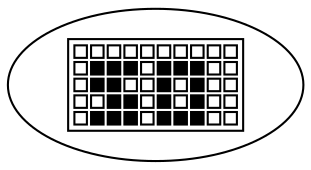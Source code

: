 graph M4 {
	tab [label=<<TABLE>
<TR><TD></TD><TD></TD><TD></TD><TD></TD><TD></TD><TD></TD><TD></TD><TD></TD><TD></TD><TD></TD>
</TR>
<TR><TD></TD><TD bgcolor="black"></TD><TD bgcolor="black"></TD><TD bgcolor="black"></TD><TD></TD><TD bgcolor="black"></TD><TD bgcolor="black"></TD><TD bgcolor="black"></TD><TD></TD><TD></TD>
</TR>
<TR><TD></TD><TD bgcolor="black"></TD><TD bgcolor="black"></TD><TD></TD><TD></TD><TD bgcolor="black"></TD><TD></TD><TD bgcolor="black"></TD><TD></TD><TD></TD>
</TR>
<TR><TD></TD><TD></TD><TD bgcolor="black"></TD><TD bgcolor="black"></TD><TD></TD><TD bgcolor="black"></TD><TD></TD><TD bgcolor="black"></TD><TD></TD><TD></TD>
</TR>
<TR><TD></TD><TD bgcolor="black"></TD><TD bgcolor="black"></TD><TD bgcolor="black"></TD><TD></TD><TD bgcolor="black"></TD><TD bgcolor="black"></TD><TD bgcolor="black"></TD><TD></TD><TD></TD>
</TR>
</TABLE>>]
}

